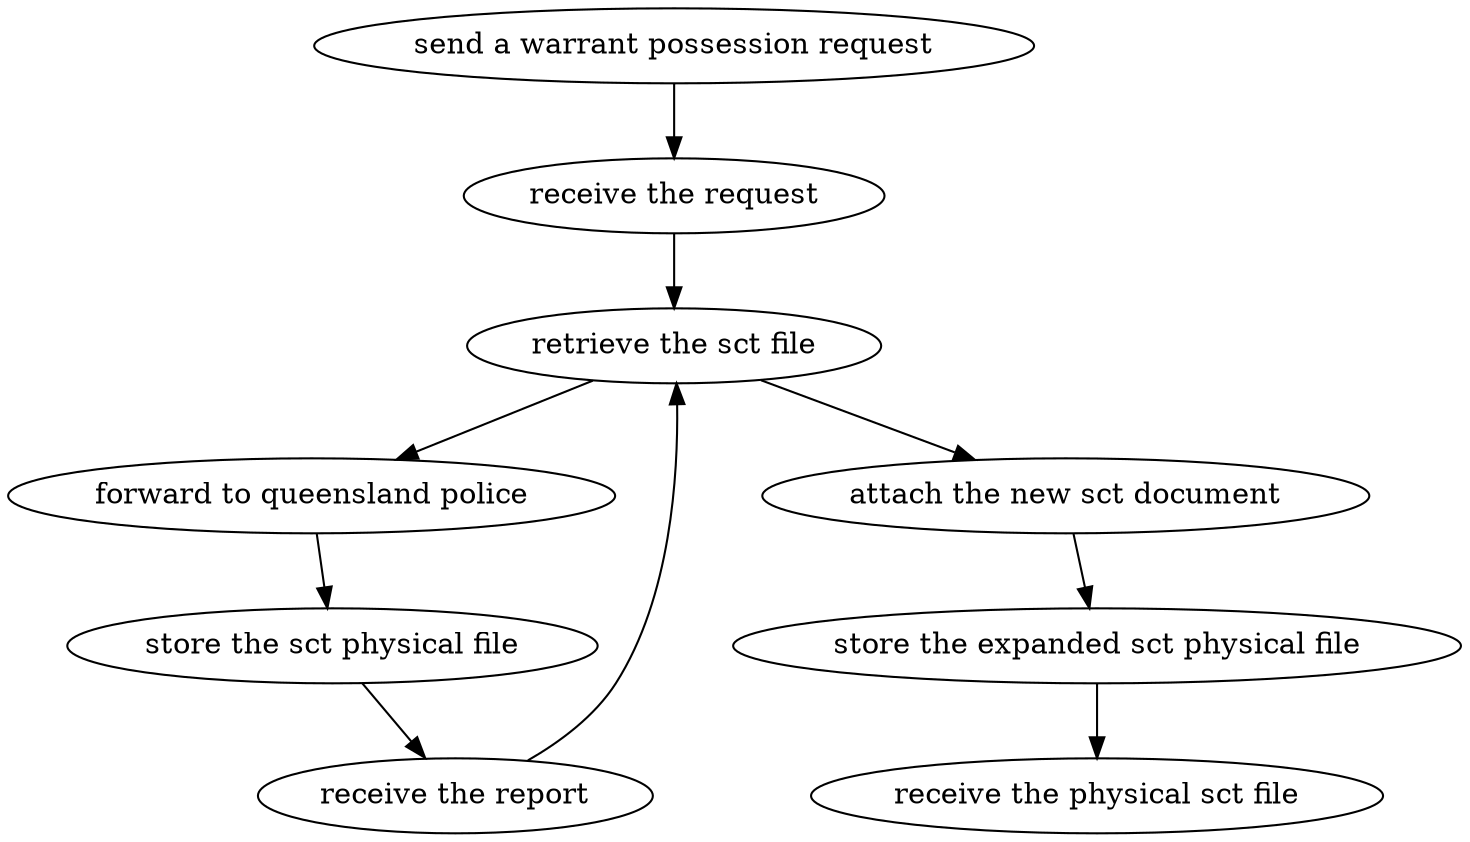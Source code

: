 strict digraph "doc-3.1" {
	graph [name="doc-3.1"];
	"send a warrant possession request"	[attrs="{'type': 'Activity', 'label': 'send a warrant possession request'}"];
	"receive the request"	[attrs="{'type': 'Activity', 'label': 'receive the request'}"];
	"send a warrant possession request" -> "receive the request"	[attrs="{'type': 'flow', 'label': 'flow'}"];
	"retrieve the sct file"	[attrs="{'type': 'Activity', 'label': 'retrieve the sct file'}"];
	"receive the request" -> "retrieve the sct file"	[attrs="{'type': 'flow', 'label': 'flow'}"];
	"forward to queensland police"	[attrs="{'type': 'Activity', 'label': 'forward to queensland police'}"];
	"retrieve the sct file" -> "forward to queensland police"	[attrs="{'type': 'flow', 'label': 'flow'}"];
	"attach the new sct document"	[attrs="{'type': 'Activity', 'label': 'attach the new sct document'}"];
	"retrieve the sct file" -> "attach the new sct document"	[attrs="{'type': 'flow', 'label': 'flow'}"];
	"store the sct physical file"	[attrs="{'type': 'Activity', 'label': 'store the sct physical file'}"];
	"forward to queensland police" -> "store the sct physical file"	[attrs="{'type': 'flow', 'label': 'flow'}"];
	"receive the report"	[attrs="{'type': 'Activity', 'label': 'receive the report'}"];
	"store the sct physical file" -> "receive the report"	[attrs="{'type': 'flow', 'label': 'flow'}"];
	"receive the report" -> "retrieve the sct file"	[attrs="{'type': 'flow', 'label': 'flow'}"];
	"store the expanded sct physical file"	[attrs="{'type': 'Activity', 'label': 'store the expanded sct physical file'}"];
	"attach the new sct document" -> "store the expanded sct physical file"	[attrs="{'type': 'flow', 'label': 'flow'}"];
	"receive the physical sct file"	[attrs="{'type': 'Activity', 'label': 'receive the physical sct file'}"];
	"store the expanded sct physical file" -> "receive the physical sct file"	[attrs="{'type': 'flow', 'label': 'flow'}"];
}
